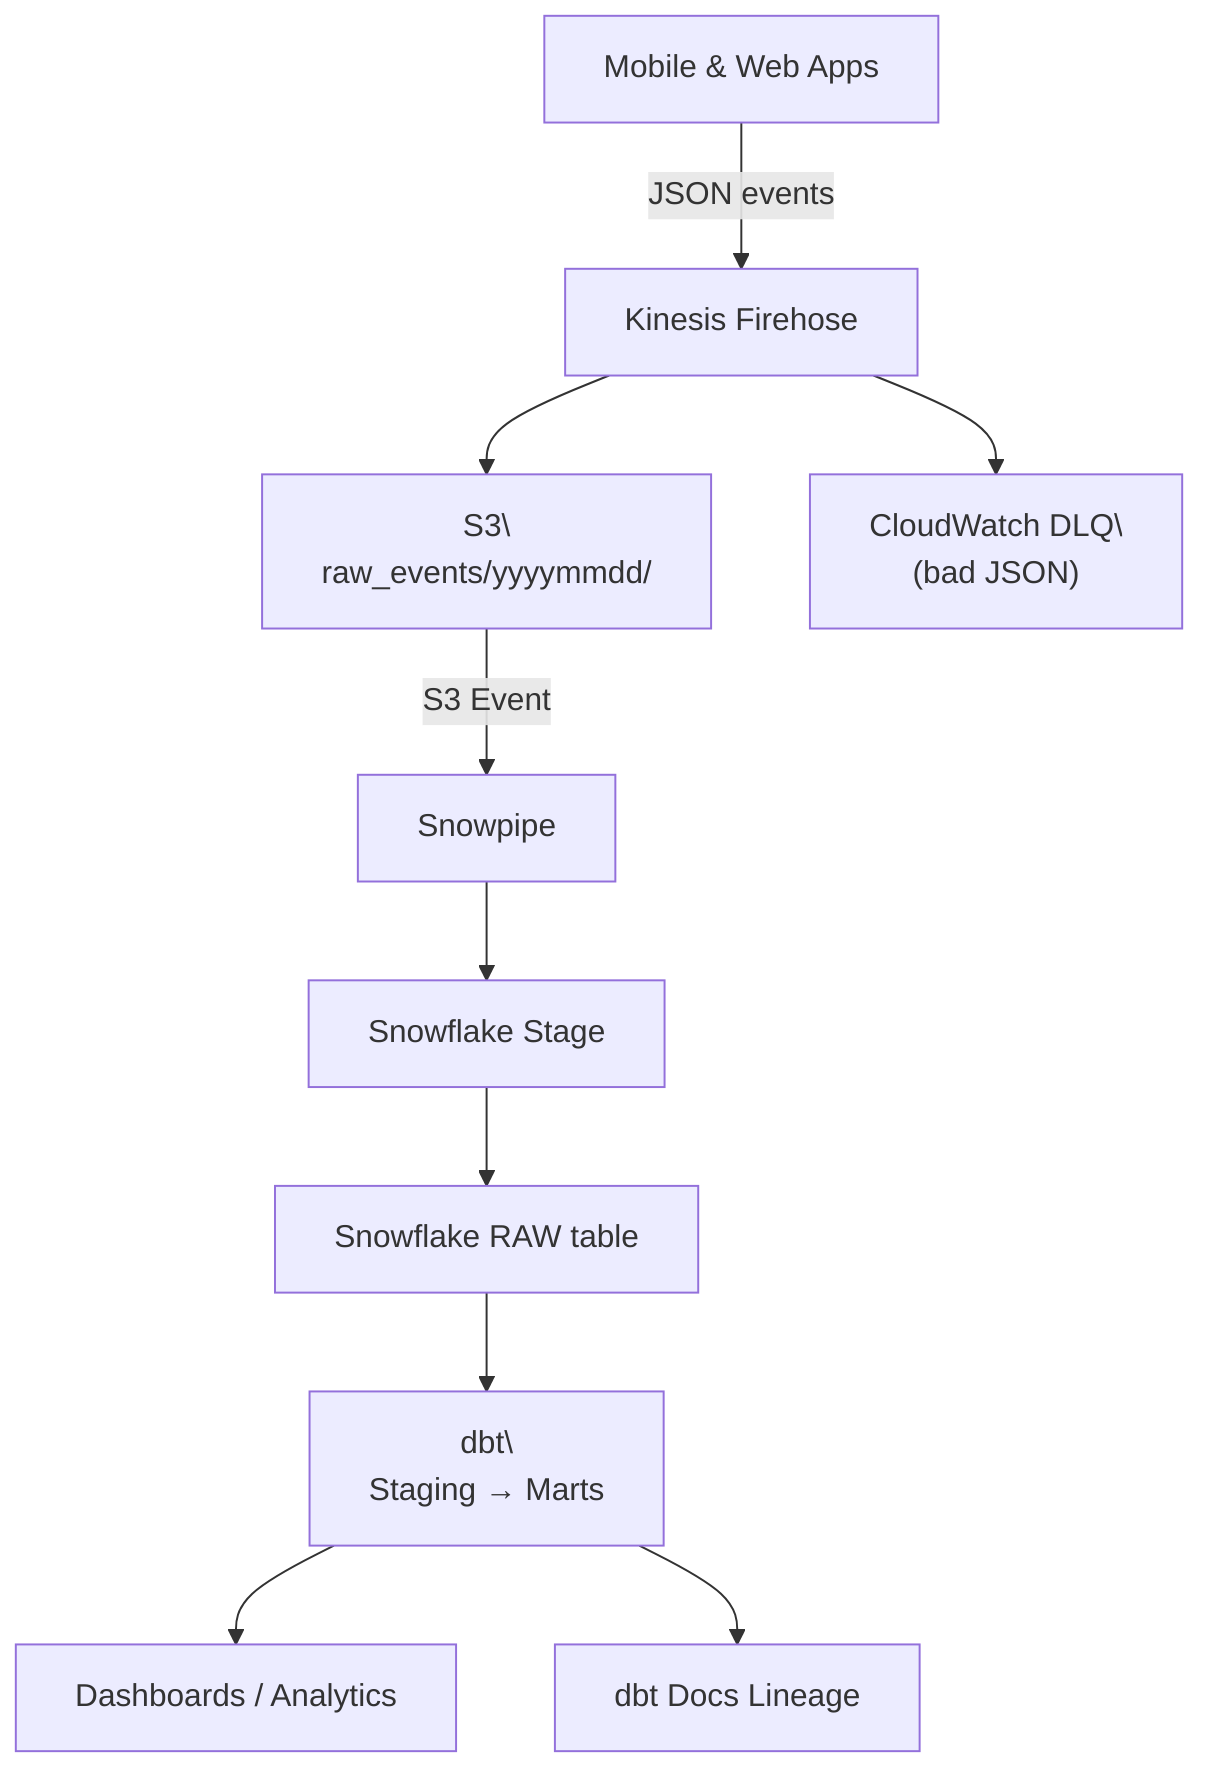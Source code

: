 graph TD
  A["Mobile & Web Apps"] -->|"JSON events"| B[Kinesis Firehose]
  B --> C["S3\\nraw_events/yyyymmdd/"]
  C -->|"S3 Event"| D[Snowpipe]
  D --> E[Snowflake Stage]
  E --> F[Snowflake RAW table]
  F --> G["dbt\\nStaging → Marts"]
  G --> H[Dashboards / Analytics]
  G --> I[dbt Docs Lineage]
  B --> J["CloudWatch DLQ\\n(bad JSON)"]